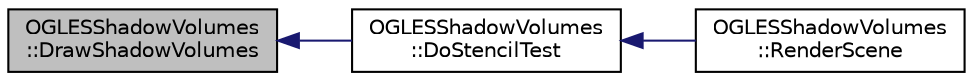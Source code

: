 digraph "OGLESShadowVolumes::DrawShadowVolumes"
{
  edge [fontname="Helvetica",fontsize="10",labelfontname="Helvetica",labelfontsize="10"];
  node [fontname="Helvetica",fontsize="10",shape=record];
  rankdir="LR";
  Node1 [label="OGLESShadowVolumes\l::DrawShadowVolumes",height=0.2,width=0.4,color="black", fillcolor="grey75", style="filled", fontcolor="black"];
  Node1 -> Node2 [dir="back",color="midnightblue",fontsize="10",style="solid",fontname="Helvetica"];
  Node2 [label="OGLESShadowVolumes\l::DoStencilTest",height=0.2,width=0.4,color="black", fillcolor="white", style="filled",URL="$class_o_g_l_e_s_shadow_volumes.html#a3f50a318203e252634347178f7610bdb"];
  Node2 -> Node3 [dir="back",color="midnightblue",fontsize="10",style="solid",fontname="Helvetica"];
  Node3 [label="OGLESShadowVolumes\l::RenderScene",height=0.2,width=0.4,color="black", fillcolor="white", style="filled",URL="$class_o_g_l_e_s_shadow_volumes.html#a14c23788feb61d8592b455026444a65a"];
}
